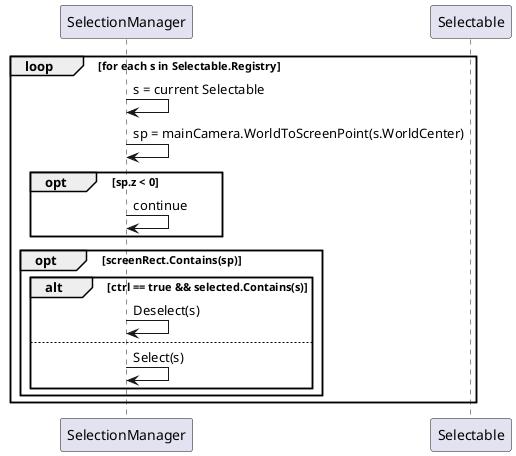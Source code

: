 ﻿@startuml
    skinparam Shadowing false
    skinparam ParticipantPadding 20

    participant SelectionManager
    participant Selectable

    loop for each s in Selectable.Registry
        SelectionManager -> SelectionManager : s = current Selectable
        SelectionManager -> SelectionManager : sp = mainCamera.WorldToScreenPoint(s.WorldCenter)

        opt sp.z < 0
            SelectionManager -> SelectionManager : continue
        end

        opt screenRect.Contains(sp)
            alt ctrl == true && selected.Contains(s)
                SelectionManager -> SelectionManager : Deselect(s)
            else
                SelectionManager -> SelectionManager : Select(s)
            end
        end
    end

@enduml